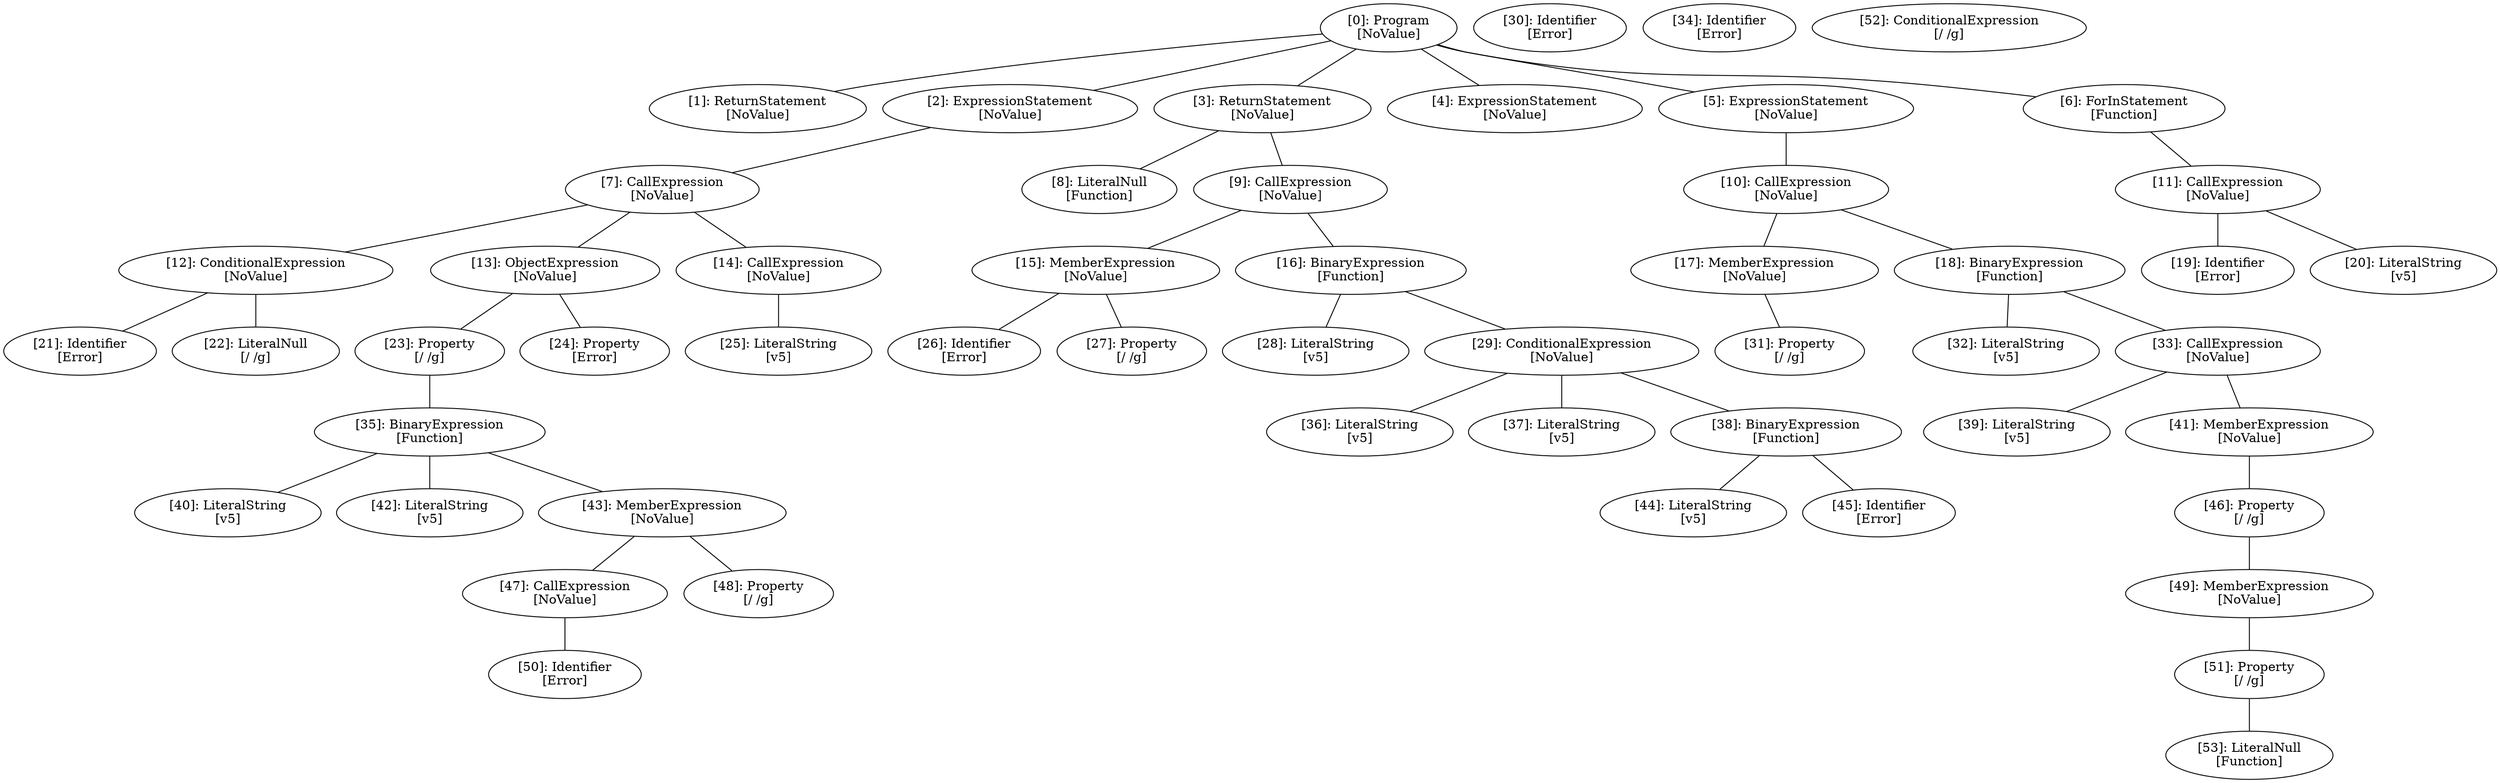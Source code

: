 // Result
graph {
	0 [label="[0]: Program
[NoValue]"]
	1 [label="[1]: ReturnStatement
[NoValue]"]
	2 [label="[2]: ExpressionStatement
[NoValue]"]
	3 [label="[3]: ReturnStatement
[NoValue]"]
	4 [label="[4]: ExpressionStatement
[NoValue]"]
	5 [label="[5]: ExpressionStatement
[NoValue]"]
	6 [label="[6]: ForInStatement
[Function]"]
	7 [label="[7]: CallExpression
[NoValue]"]
	8 [label="[8]: LiteralNull
[Function]"]
	9 [label="[9]: CallExpression
[NoValue]"]
	10 [label="[10]: CallExpression
[NoValue]"]
	11 [label="[11]: CallExpression
[NoValue]"]
	12 [label="[12]: ConditionalExpression
[NoValue]"]
	13 [label="[13]: ObjectExpression
[NoValue]"]
	14 [label="[14]: CallExpression
[NoValue]"]
	15 [label="[15]: MemberExpression
[NoValue]"]
	16 [label="[16]: BinaryExpression
[Function]"]
	17 [label="[17]: MemberExpression
[NoValue]"]
	18 [label="[18]: BinaryExpression
[Function]"]
	19 [label="[19]: Identifier
[Error]"]
	20 [label="[20]: LiteralString
[v5]"]
	21 [label="[21]: Identifier
[Error]"]
	22 [label="[22]: LiteralNull
[/ /g]"]
	23 [label="[23]: Property
[/ /g]"]
	24 [label="[24]: Property
[Error]"]
	25 [label="[25]: LiteralString
[v5]"]
	26 [label="[26]: Identifier
[Error]"]
	27 [label="[27]: Property
[/ /g]"]
	28 [label="[28]: LiteralString
[v5]"]
	29 [label="[29]: ConditionalExpression
[NoValue]"]
	30 [label="[30]: Identifier
[Error]"]
	31 [label="[31]: Property
[/ /g]"]
	32 [label="[32]: LiteralString
[v5]"]
	33 [label="[33]: CallExpression
[NoValue]"]
	34 [label="[34]: Identifier
[Error]"]
	35 [label="[35]: BinaryExpression
[Function]"]
	36 [label="[36]: LiteralString
[v5]"]
	37 [label="[37]: LiteralString
[v5]"]
	38 [label="[38]: BinaryExpression
[Function]"]
	39 [label="[39]: LiteralString
[v5]"]
	40 [label="[40]: LiteralString
[v5]"]
	41 [label="[41]: MemberExpression
[NoValue]"]
	42 [label="[42]: LiteralString
[v5]"]
	43 [label="[43]: MemberExpression
[NoValue]"]
	44 [label="[44]: LiteralString
[v5]"]
	45 [label="[45]: Identifier
[Error]"]
	46 [label="[46]: Property
[/ /g]"]
	47 [label="[47]: CallExpression
[NoValue]"]
	48 [label="[48]: Property
[/ /g]"]
	49 [label="[49]: MemberExpression
[NoValue]"]
	50 [label="[50]: Identifier
[Error]"]
	51 [label="[51]: Property
[/ /g]"]
	52 [label="[52]: ConditionalExpression
[/ /g]"]
	53 [label="[53]: LiteralNull
[Function]"]
	0 -- 1
	0 -- 2
	0 -- 3
	0 -- 4
	0 -- 5
	0 -- 6
	2 -- 7
	3 -- 8
	3 -- 9
	5 -- 10
	6 -- 11
	7 -- 12
	7 -- 13
	7 -- 14
	9 -- 15
	9 -- 16
	10 -- 17
	10 -- 18
	11 -- 19
	11 -- 20
	12 -- 21
	12 -- 22
	13 -- 23
	13 -- 24
	14 -- 25
	15 -- 26
	15 -- 27
	16 -- 28
	16 -- 29
	17 -- 31
	18 -- 32
	18 -- 33
	23 -- 35
	29 -- 36
	29 -- 37
	29 -- 38
	33 -- 39
	33 -- 41
	35 -- 40
	35 -- 42
	35 -- 43
	38 -- 44
	38 -- 45
	41 -- 46
	43 -- 47
	43 -- 48
	46 -- 49
	47 -- 50
	49 -- 51
	51 -- 53
}
